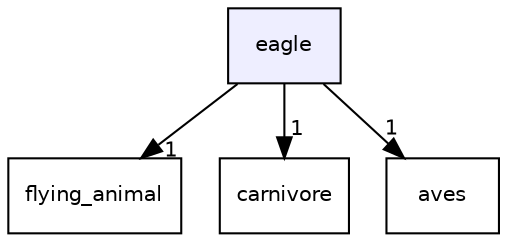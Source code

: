 digraph "eagle" {
  compound=true
  node [ fontsize="10", fontname="Helvetica"];
  edge [ labelfontsize="10", labelfontname="Helvetica"];
  dir_7406f46ebda2aefb8b1d3e20343e0903 [shape=box, label="eagle", style="filled", fillcolor="#eeeeff", pencolor="black", URL="dir_7406f46ebda2aefb8b1d3e20343e0903.html"];
  dir_b1c35ce512719b49e7917450efc9175b [shape=box label="flying_animal" URL="dir_b1c35ce512719b49e7917450efc9175b.html"];
  dir_edf397f3234c08e1347fc2ffaa9619ef [shape=box label="carnivore" URL="dir_edf397f3234c08e1347fc2ffaa9619ef.html"];
  dir_f8960d0c328634cb81407409d616a6c5 [shape=box label="aves" URL="dir_f8960d0c328634cb81407409d616a6c5.html"];
  dir_7406f46ebda2aefb8b1d3e20343e0903->dir_b1c35ce512719b49e7917450efc9175b [headlabel="1", labeldistance=1.5 headhref="dir_000013_000018.html"];
  dir_7406f46ebda2aefb8b1d3e20343e0903->dir_edf397f3234c08e1347fc2ffaa9619ef [headlabel="1", labeldistance=1.5 headhref="dir_000013_000005.html"];
  dir_7406f46ebda2aefb8b1d3e20343e0903->dir_f8960d0c328634cb81407409d616a6c5 [headlabel="1", labeldistance=1.5 headhref="dir_000013_000003.html"];
}
